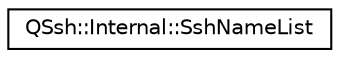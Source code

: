 digraph "Graphical Class Hierarchy"
{
  edge [fontname="Helvetica",fontsize="10",labelfontname="Helvetica",labelfontsize="10"];
  node [fontname="Helvetica",fontsize="10",shape=record];
  rankdir="LR";
  Node0 [label="QSsh::Internal::SshNameList",height=0.2,width=0.4,color="black", fillcolor="white", style="filled",URL="$struct_q_ssh_1_1_internal_1_1_ssh_name_list.html"];
}
